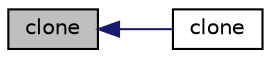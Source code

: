digraph "clone"
{
  bgcolor="transparent";
  edge [fontname="Helvetica",fontsize="10",labelfontname="Helvetica",labelfontsize="10"];
  node [fontname="Helvetica",fontsize="10",shape=record];
  rankdir="LR";
  Node371 [label="clone",height=0.2,width=0.4,color="black", fillcolor="grey75", style="filled", fontcolor="black"];
  Node371 -> Node372 [dir="back",color="midnightblue",fontsize="10",style="solid",fontname="Helvetica"];
  Node372 [label="clone",height=0.2,width=0.4,color="black",URL="$a26057.html#a46b85bc54e0f1c8d54656b24cf2c6e0f",tooltip="Construct and return a clone, resetting the face list. "];
}
